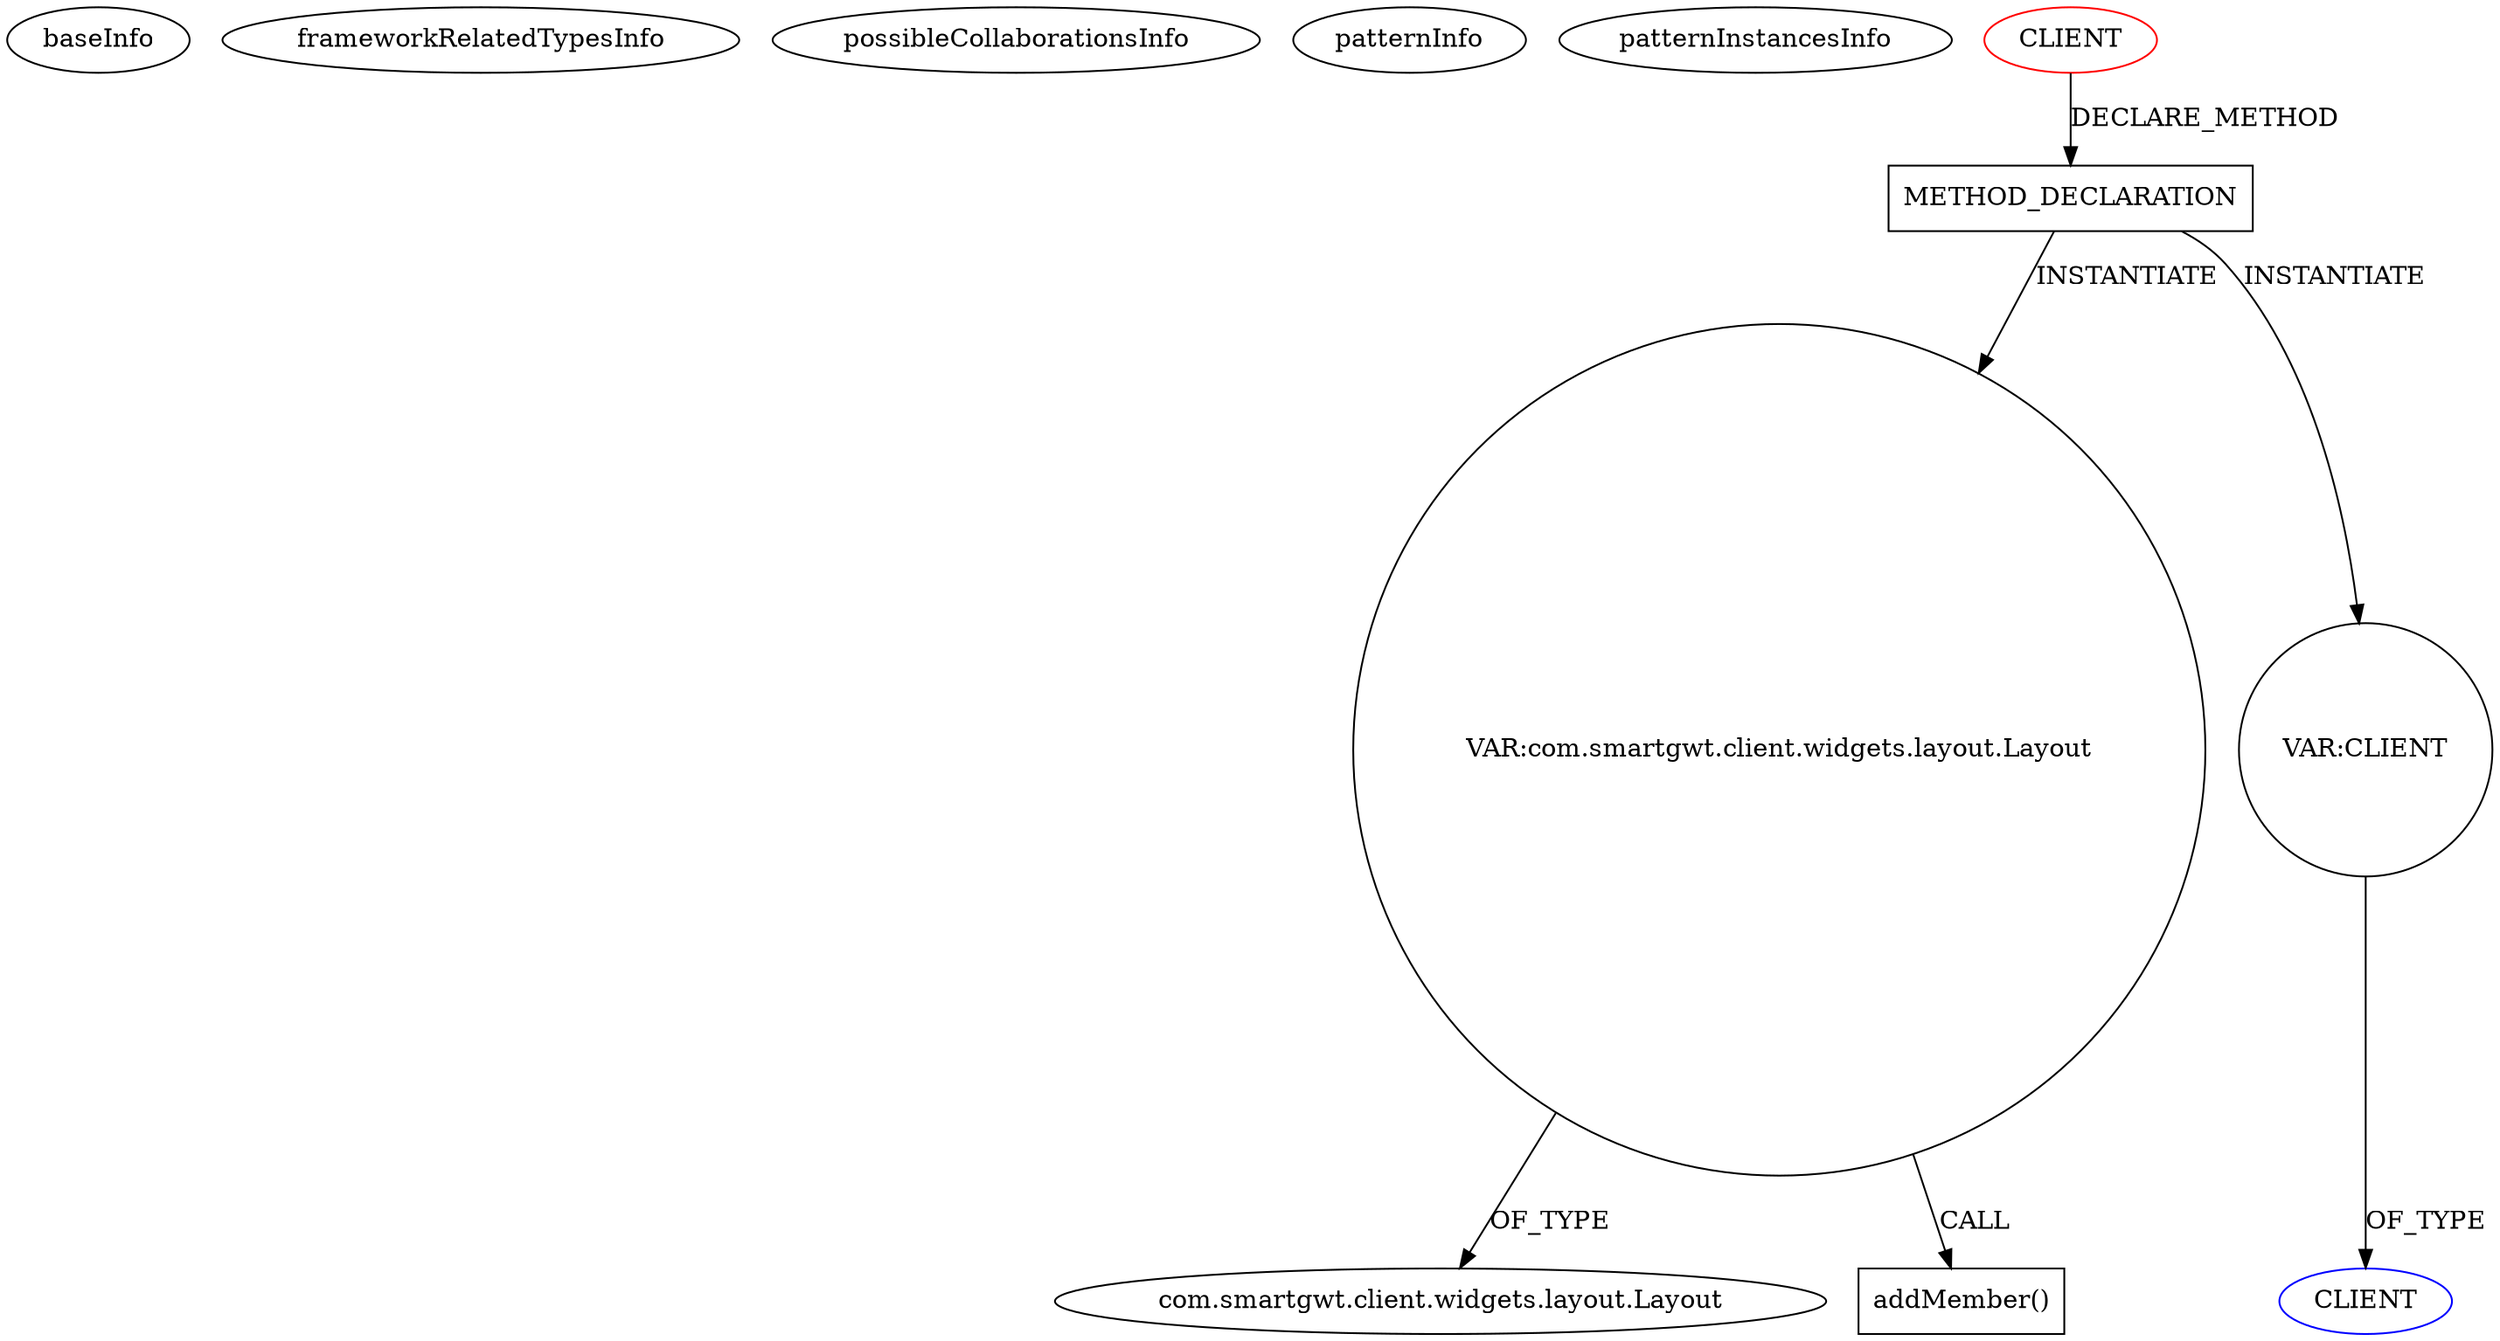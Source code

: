 digraph {
baseInfo[graphId=2026,category="pattern",isAnonymous=false,possibleRelation=false]
frameworkRelatedTypesInfo[]
possibleCollaborationsInfo[]
patternInfo[frequency=2.0,patternRootClient=0]
patternInstancesInfo[0="Namrack-TeachToLearn~/Namrack-TeachToLearn/TeachToLearn-master/TeachToLearn/src/ttl/client/layout/MainLayout.java~MainLayout~349",1="Namrack-TeachToLearn~/Namrack-TeachToLearn/TeachToLearn-master/TeachToLearn/src/ttl/client/layout/widgets/NavigationPanelWidget.java~NavigationPanelWidget~373"]
15[label="com.smartgwt.client.widgets.layout.Layout",vertexType="FRAMEWORK_CLASS_TYPE",isFrameworkType=false]
13[label="VAR:com.smartgwt.client.widgets.layout.Layout",vertexType="VARIABLE_EXPRESION",isFrameworkType=false,shape=circle]
2[label="METHOD_DECLARATION",vertexType="CLIENT_METHOD_DECLARATION",isFrameworkType=false,shape=box]
0[label="CLIENT",vertexType="ROOT_CLIENT_CLASS_DECLARATION",isFrameworkType=false,color=red]
6[label="VAR:CLIENT",vertexType="VARIABLE_EXPRESION",isFrameworkType=false,shape=circle]
14[label="addMember()",vertexType="INSIDE_CALL",isFrameworkType=false,shape=box]
7[label="CLIENT",vertexType="REFERENCE_CLIENT_CLASS_DECLARATION",isFrameworkType=false,color=blue]
13->14[label="CALL"]
0->2[label="DECLARE_METHOD"]
6->7[label="OF_TYPE"]
2->13[label="INSTANTIATE"]
2->6[label="INSTANTIATE"]
13->15[label="OF_TYPE"]
}
